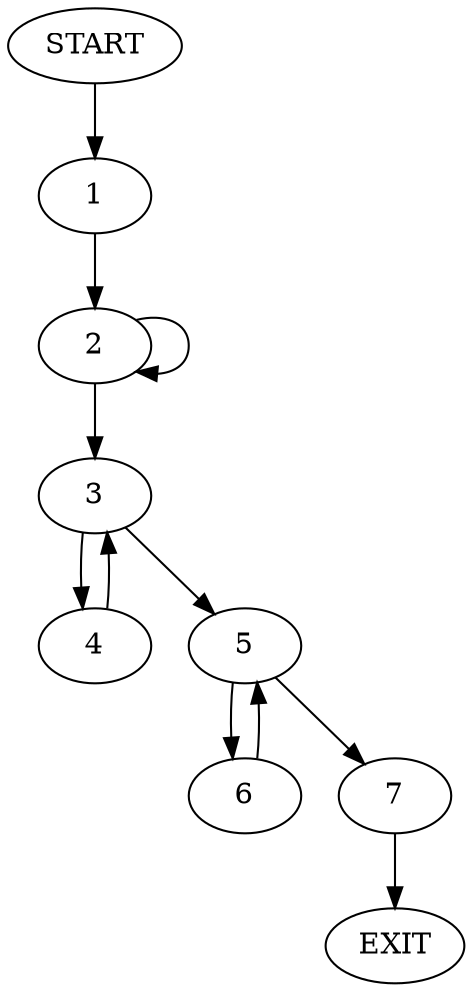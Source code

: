 digraph {
0 [label="START"]
8 [label="EXIT"]
0 -> 1
1 -> 2
2 -> 2
2 -> 3
3 -> 4
3 -> 5
4 -> 3
5 -> 6
5 -> 7
7 -> 8
6 -> 5
}
